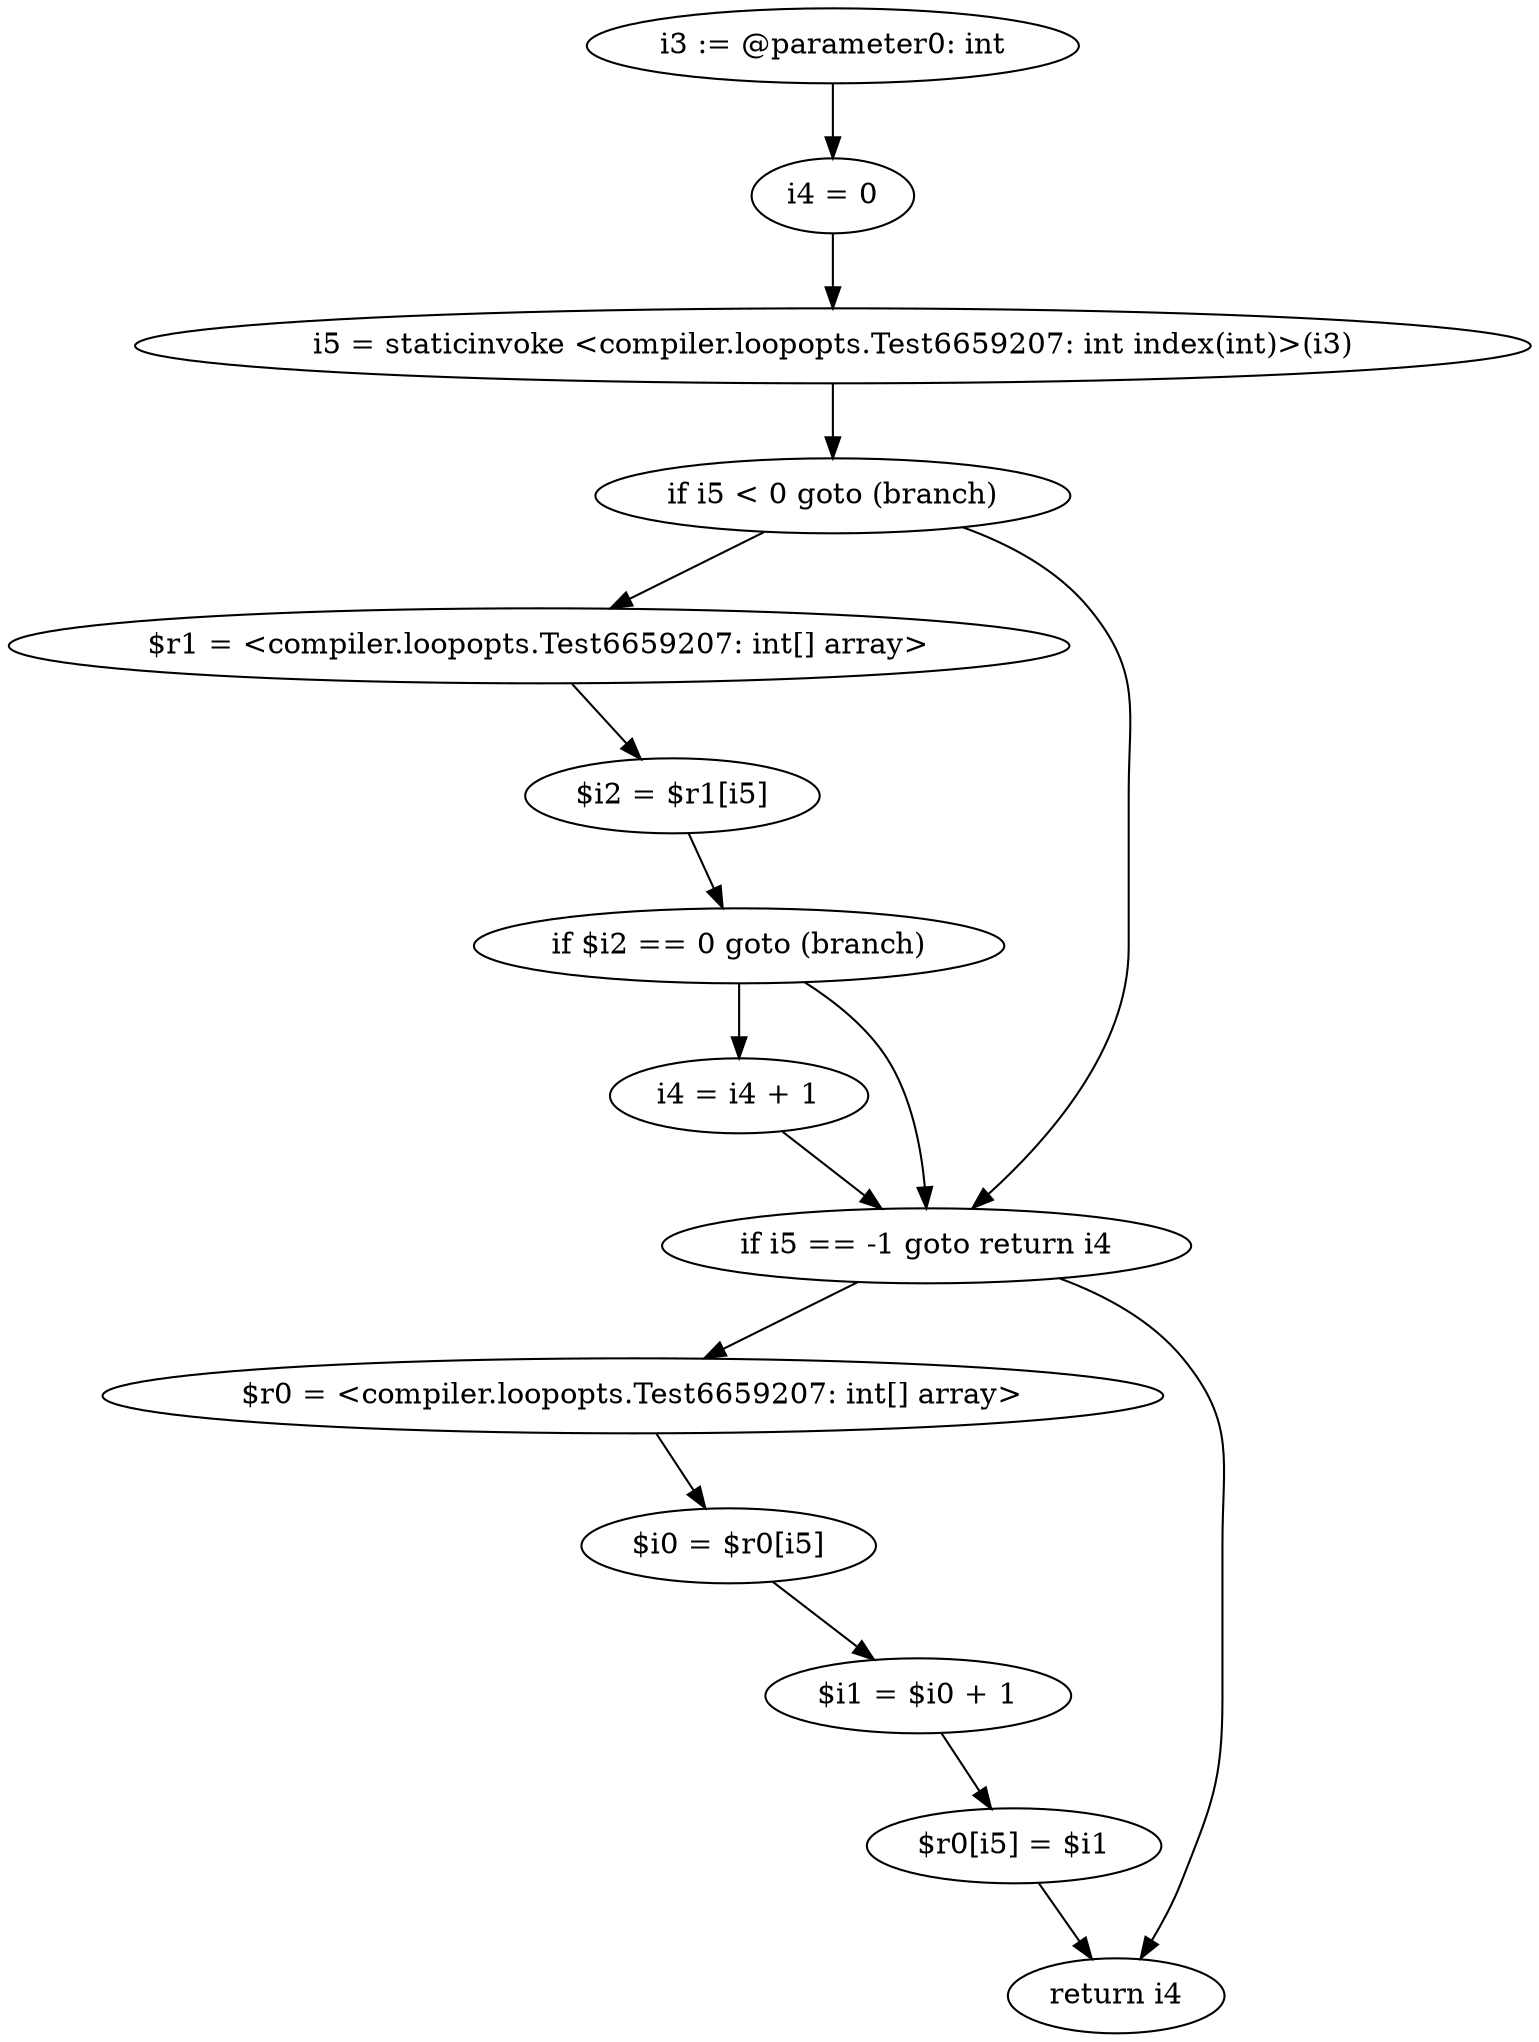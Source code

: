 digraph "unitGraph" {
    "i3 := @parameter0: int"
    "i4 = 0"
    "i5 = staticinvoke <compiler.loopopts.Test6659207: int index(int)>(i3)"
    "if i5 < 0 goto (branch)"
    "$r1 = <compiler.loopopts.Test6659207: int[] array>"
    "$i2 = $r1[i5]"
    "if $i2 == 0 goto (branch)"
    "i4 = i4 + 1"
    "if i5 == -1 goto return i4"
    "$r0 = <compiler.loopopts.Test6659207: int[] array>"
    "$i0 = $r0[i5]"
    "$i1 = $i0 + 1"
    "$r0[i5] = $i1"
    "return i4"
    "i3 := @parameter0: int"->"i4 = 0";
    "i4 = 0"->"i5 = staticinvoke <compiler.loopopts.Test6659207: int index(int)>(i3)";
    "i5 = staticinvoke <compiler.loopopts.Test6659207: int index(int)>(i3)"->"if i5 < 0 goto (branch)";
    "if i5 < 0 goto (branch)"->"$r1 = <compiler.loopopts.Test6659207: int[] array>";
    "if i5 < 0 goto (branch)"->"if i5 == -1 goto return i4";
    "$r1 = <compiler.loopopts.Test6659207: int[] array>"->"$i2 = $r1[i5]";
    "$i2 = $r1[i5]"->"if $i2 == 0 goto (branch)";
    "if $i2 == 0 goto (branch)"->"i4 = i4 + 1";
    "if $i2 == 0 goto (branch)"->"if i5 == -1 goto return i4";
    "i4 = i4 + 1"->"if i5 == -1 goto return i4";
    "if i5 == -1 goto return i4"->"$r0 = <compiler.loopopts.Test6659207: int[] array>";
    "if i5 == -1 goto return i4"->"return i4";
    "$r0 = <compiler.loopopts.Test6659207: int[] array>"->"$i0 = $r0[i5]";
    "$i0 = $r0[i5]"->"$i1 = $i0 + 1";
    "$i1 = $i0 + 1"->"$r0[i5] = $i1";
    "$r0[i5] = $i1"->"return i4";
}
